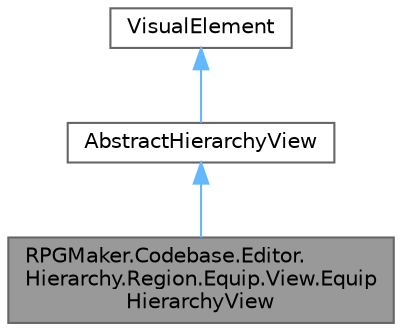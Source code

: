 digraph "RPGMaker.Codebase.Editor.Hierarchy.Region.Equip.View.EquipHierarchyView"
{
 // LATEX_PDF_SIZE
  bgcolor="transparent";
  edge [fontname=Helvetica,fontsize=10,labelfontname=Helvetica,labelfontsize=10];
  node [fontname=Helvetica,fontsize=10,shape=box,height=0.2,width=0.4];
  Node1 [id="Node000001",label="RPGMaker.Codebase.Editor.\lHierarchy.Region.Equip.View.Equip\lHierarchyView",height=0.2,width=0.4,color="gray40", fillcolor="grey60", style="filled", fontcolor="black",tooltip="😁 装備のpHierarchyView"];
  Node2 -> Node1 [id="edge1_Node000001_Node000002",dir="back",color="steelblue1",style="solid",tooltip=" "];
  Node2 [id="Node000002",label="AbstractHierarchyView",height=0.2,width=0.4,color="gray40", fillcolor="white", style="filled",URL="$de/d02/class_r_p_g_maker_1_1_codebase_1_1_editor_1_1_common_1_1_view_1_1_abstract_hierarchy_view.html",tooltip="😁 HierarchyViewの基底クラス"];
  Node3 -> Node2 [id="edge2_Node000002_Node000003",dir="back",color="steelblue1",style="solid",tooltip=" "];
  Node3 [id="Node000003",label="VisualElement",height=0.2,width=0.4,color="gray40", fillcolor="white", style="filled",tooltip=" "];
}
